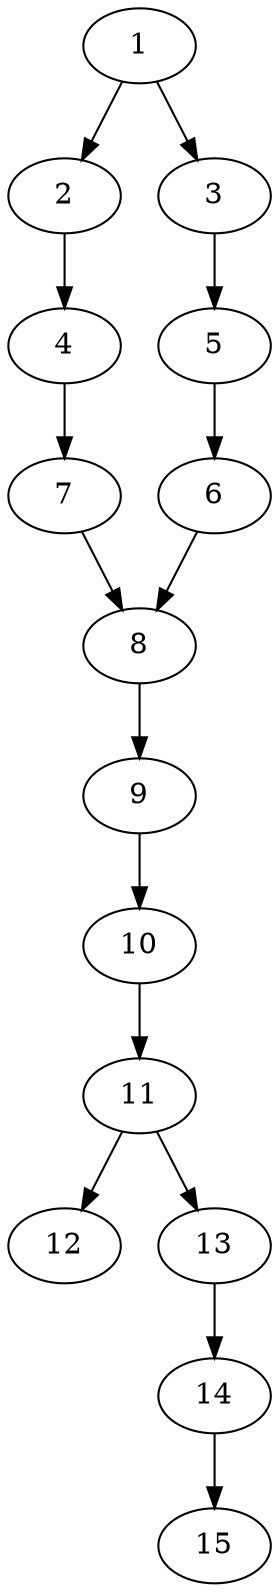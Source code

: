 // DAG automatically generated by daggen at Thu Oct  3 13:59:25 2019
// ./daggen --dot -n 15 --ccr 0.3 --fat 0.3 --regular 0.9 --density 0.6 --mindata 5242880 --maxdata 52428800 
digraph G {
  1 [size="38382933", alpha="0.18", expect_size="11514880"] 
  1 -> 2 [size ="11514880"]
  1 -> 3 [size ="11514880"]
  2 [size="152948053", alpha="0.19", expect_size="45884416"] 
  2 -> 4 [size ="45884416"]
  3 [size="123159893", alpha="0.20", expect_size="36947968"] 
  3 -> 5 [size ="36947968"]
  4 [size="154760533", alpha="0.15", expect_size="46428160"] 
  4 -> 7 [size ="46428160"]
  5 [size="31054507", alpha="0.07", expect_size="9316352"] 
  5 -> 6 [size ="9316352"]
  6 [size="60668587", alpha="0.07", expect_size="18200576"] 
  6 -> 8 [size ="18200576"]
  7 [size="162638507", alpha="0.10", expect_size="48791552"] 
  7 -> 8 [size ="48791552"]
  8 [size="116565333", alpha="0.05", expect_size="34969600"] 
  8 -> 9 [size ="34969600"]
  9 [size="162566827", alpha="0.08", expect_size="48770048"] 
  9 -> 10 [size ="48770048"]
  10 [size="40243200", alpha="0.17", expect_size="12072960"] 
  10 -> 11 [size ="12072960"]
  11 [size="62003200", alpha="0.02", expect_size="18600960"] 
  11 -> 12 [size ="18600960"]
  11 -> 13 [size ="18600960"]
  12 [size="49520640", alpha="0.09", expect_size="14856192"] 
  13 [size="37823147", alpha="0.00", expect_size="11346944"] 
  13 -> 14 [size ="11346944"]
  14 [size="34672640", alpha="0.06", expect_size="10401792"] 
  14 -> 15 [size ="10401792"]
  15 [size="153480533", alpha="0.04", expect_size="46044160"] 
}
